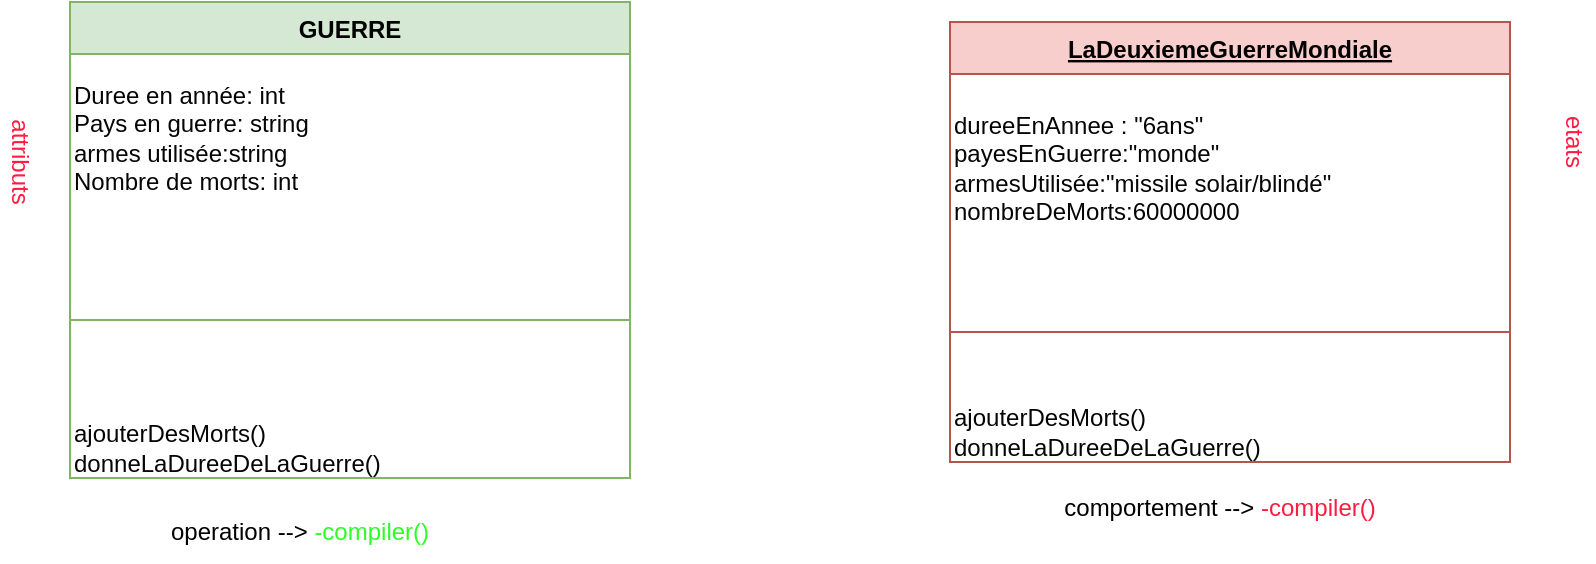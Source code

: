 <mxfile version="20.8.13" type="github"><diagram name="Page-1" id="5DAdByxw1zoDyD9p-E2B"><mxGraphModel dx="1194" dy="738" grid="1" gridSize="10" guides="1" tooltips="1" connect="1" arrows="1" fold="1" page="1" pageScale="1" pageWidth="827" pageHeight="1169" math="0" shadow="0"><root><mxCell id="0"/><mxCell id="1" parent="0"/><mxCell id="RWEVvr0Gp85Aq7ewb-Pp-1" value="GUERRE" style="swimlane;fontStyle=1;align=center;verticalAlign=top;childLayout=stackLayout;horizontal=1;startSize=26;horizontalStack=0;resizeParent=1;resizeParentMax=0;resizeLast=0;collapsible=1;marginBottom=0;fillColor=#d5e8d4;strokeColor=#82b366;" vertex="1" parent="1"><mxGeometry x="120" y="170" width="280" height="238" as="geometry"/></mxCell><mxCell id="RWEVvr0Gp85Aq7ewb-Pp-17" value="Duree en année: int&lt;br&gt;Pays en guerre: string&lt;br&gt;armes utilisée:string&lt;br&gt;Nombre de morts: int" style="text;html=1;strokeColor=none;fillColor=none;align=left;verticalAlign=middle;whiteSpace=wrap;rounded=0;fontColor=#050505;" vertex="1" parent="RWEVvr0Gp85Aq7ewb-Pp-1"><mxGeometry y="26" width="280" height="84" as="geometry"/></mxCell><mxCell id="RWEVvr0Gp85Aq7ewb-Pp-3" value="" style="line;strokeWidth=1;fillColor=none;align=left;verticalAlign=middle;spacingTop=-1;spacingLeft=3;spacingRight=3;rotatable=0;labelPosition=right;points=[];portConstraint=eastwest;strokeColor=inherit;" vertex="1" parent="RWEVvr0Gp85Aq7ewb-Pp-1"><mxGeometry y="110" width="280" height="98" as="geometry"/></mxCell><mxCell id="RWEVvr0Gp85Aq7ewb-Pp-21" value="ajouterDesMorts()&lt;br&gt;donneLaDureeDeLaGuerre()" style="text;html=1;strokeColor=none;fillColor=none;align=left;verticalAlign=middle;whiteSpace=wrap;rounded=0;fontColor=#050505;" vertex="1" parent="RWEVvr0Gp85Aq7ewb-Pp-1"><mxGeometry y="208" width="280" height="30" as="geometry"/></mxCell><mxCell id="RWEVvr0Gp85Aq7ewb-Pp-5" value="LaDeuxiemeGuerreMondiale" style="swimlane;fontStyle=5;align=center;verticalAlign=top;childLayout=stackLayout;horizontal=1;startSize=26;horizontalStack=0;resizeParent=1;resizeParentMax=0;resizeLast=0;collapsible=1;marginBottom=0;fillColor=#f8cecc;strokeColor=#b85450;" vertex="1" parent="1"><mxGeometry x="560" y="180" width="280" height="220" as="geometry"/></mxCell><mxCell id="RWEVvr0Gp85Aq7ewb-Pp-19" value="dureeEnAnnee : &quot;6ans&quot;&lt;br&gt;payesEnGuerre:&quot;monde&quot;&lt;br&gt;armesUtilisée:&quot;missile solair/blindé&quot;&lt;br&gt;nombreDeMorts:60000000" style="text;html=1;strokeColor=none;fillColor=none;align=left;verticalAlign=middle;whiteSpace=wrap;rounded=0;fontColor=#050505;" vertex="1" parent="RWEVvr0Gp85Aq7ewb-Pp-5"><mxGeometry y="26" width="280" height="94" as="geometry"/></mxCell><mxCell id="RWEVvr0Gp85Aq7ewb-Pp-7" value="" style="line;strokeWidth=1;fillColor=none;align=left;verticalAlign=middle;spacingTop=-1;spacingLeft=3;spacingRight=3;rotatable=0;labelPosition=right;points=[];portConstraint=eastwest;strokeColor=inherit;" vertex="1" parent="RWEVvr0Gp85Aq7ewb-Pp-5"><mxGeometry y="120" width="280" height="70" as="geometry"/></mxCell><mxCell id="RWEVvr0Gp85Aq7ewb-Pp-20" value="ajouterDesMorts()&lt;br&gt;donneLaDureeDeLaGuerre()" style="text;html=1;strokeColor=none;fillColor=none;align=left;verticalAlign=middle;whiteSpace=wrap;rounded=0;fontColor=#050505;" vertex="1" parent="RWEVvr0Gp85Aq7ewb-Pp-5"><mxGeometry y="190" width="280" height="30" as="geometry"/></mxCell><mxCell id="RWEVvr0Gp85Aq7ewb-Pp-9" value="comportement --&amp;gt; &lt;font color=&quot;#ff1c42&quot;&gt;-compiler()&lt;/font&gt;" style="text;html=1;strokeColor=none;fillColor=none;align=center;verticalAlign=middle;whiteSpace=wrap;rounded=0;" vertex="1" parent="1"><mxGeometry x="590" y="408" width="210" height="30" as="geometry"/></mxCell><mxCell id="RWEVvr0Gp85Aq7ewb-Pp-10" value="operation --&amp;gt; &lt;font color=&quot;#2bff24&quot;&gt;-compiler()&lt;/font&gt;" style="text;html=1;strokeColor=none;fillColor=none;align=center;verticalAlign=middle;whiteSpace=wrap;rounded=0;" vertex="1" parent="1"><mxGeometry x="130" y="420" width="210" height="30" as="geometry"/></mxCell><mxCell id="RWEVvr0Gp85Aq7ewb-Pp-11" value="attributs" style="text;html=1;strokeColor=none;fillColor=none;align=center;verticalAlign=middle;whiteSpace=wrap;rounded=0;fontColor=#FF1C42;rotation=90;" vertex="1" parent="1"><mxGeometry x="50" y="240" width="90" height="20" as="geometry"/></mxCell><mxCell id="RWEVvr0Gp85Aq7ewb-Pp-12" value="etats" style="text;html=1;strokeColor=none;fillColor=none;align=center;verticalAlign=middle;whiteSpace=wrap;rounded=0;fontColor=#FF1C42;rotation=90;" vertex="1" parent="1"><mxGeometry x="827" y="230" width="90" height="20" as="geometry"/></mxCell></root></mxGraphModel></diagram></mxfile>